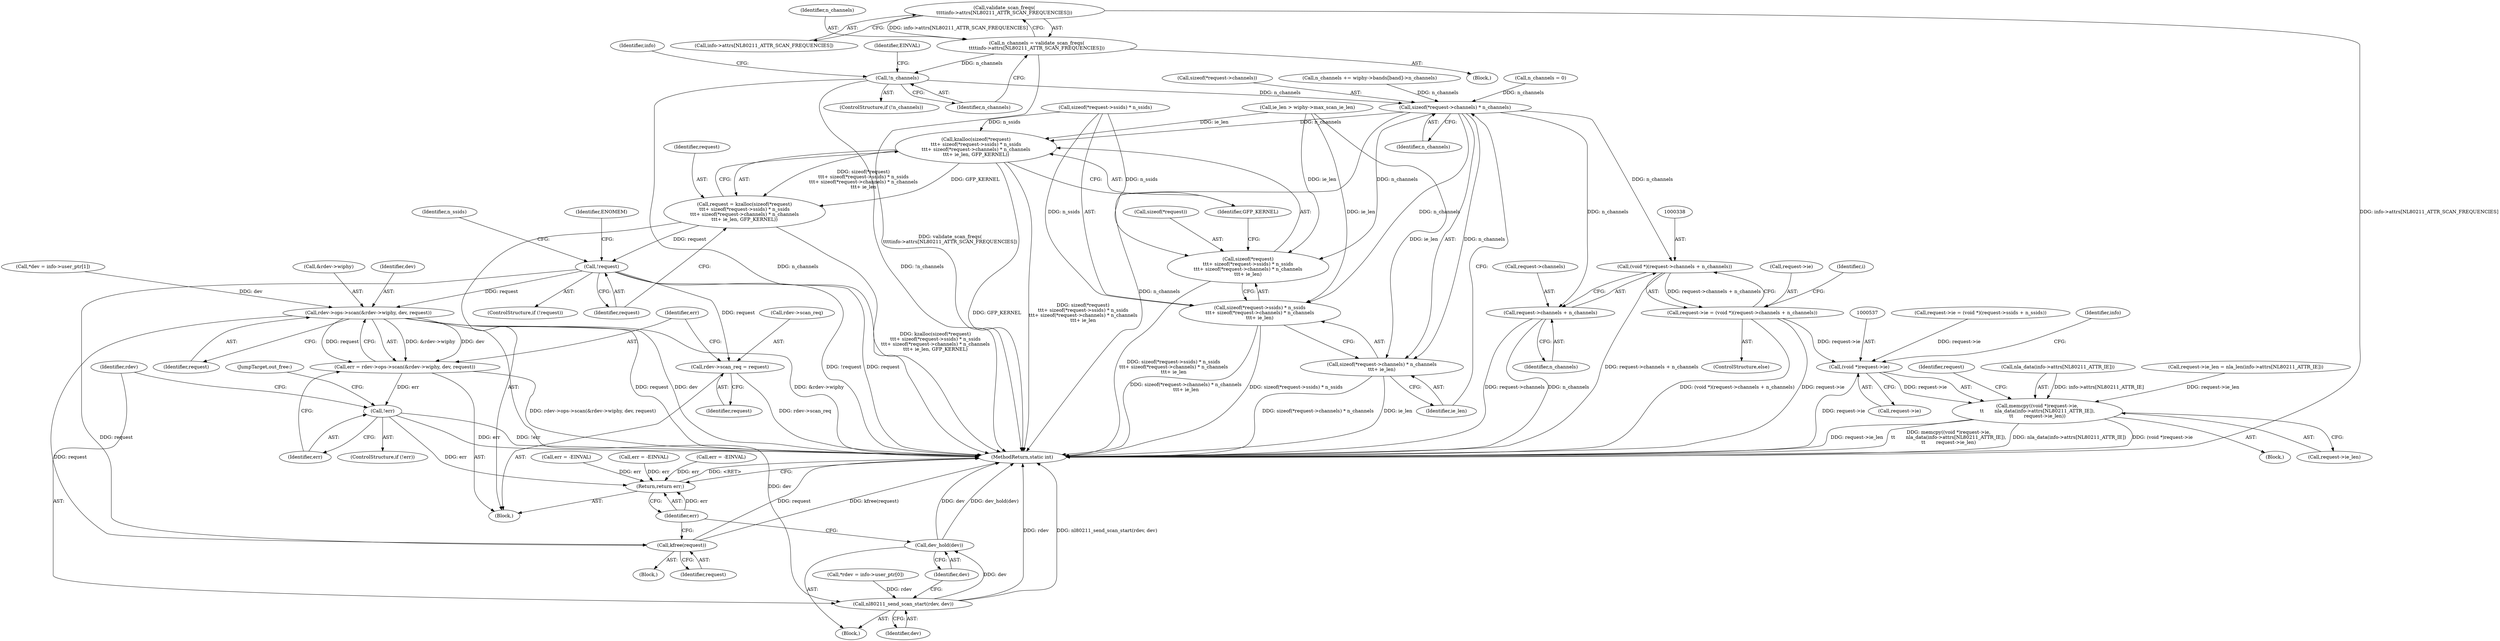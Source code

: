 digraph "0_linux_208c72f4fe44fe09577e7975ba0e7fa0278f3d03_0@array" {
"1000179" [label="(Call,validate_scan_freqs(\n\t\t\t\tinfo->attrs[NL80211_ATTR_SCAN_FREQUENCIES]))"];
"1000177" [label="(Call,n_channels = validate_scan_freqs(\n\t\t\t\tinfo->attrs[NL80211_ATTR_SCAN_FREQUENCIES]))"];
"1000186" [label="(Call,!n_channels)"];
"1000280" [label="(Call,sizeof(*request->channels) * n_channels)"];
"1000266" [label="(Call,kzalloc(sizeof(*request)\n\t\t\t+ sizeof(*request->ssids) * n_ssids\n\t\t\t+ sizeof(*request->channels) * n_channels\n\t\t\t+ ie_len, GFP_KERNEL))"];
"1000264" [label="(Call,request = kzalloc(sizeof(*request)\n\t\t\t+ sizeof(*request->ssids) * n_ssids\n\t\t\t+ sizeof(*request->channels) * n_channels\n\t\t\t+ ie_len, GFP_KERNEL))"];
"1000290" [label="(Call,!request)"];
"1000563" [label="(Call,rdev->scan_req = request)"];
"1000570" [label="(Call,rdev->ops->scan(&rdev->wiphy, dev, request))"];
"1000568" [label="(Call,err = rdev->ops->scan(&rdev->wiphy, dev, request))"];
"1000578" [label="(Call,!err)"];
"1000596" [label="(Return,return err;)"];
"1000581" [label="(Call,nl80211_send_scan_start(rdev, dev))"];
"1000584" [label="(Call,dev_hold(dev))"];
"1000594" [label="(Call,kfree(request))"];
"1000267" [label="(Call,sizeof(*request)\n\t\t\t+ sizeof(*request->ssids) * n_ssids\n\t\t\t+ sizeof(*request->channels) * n_channels\n\t\t\t+ ie_len)"];
"1000271" [label="(Call,sizeof(*request->ssids) * n_ssids\n\t\t\t+ sizeof(*request->channels) * n_channels\n\t\t\t+ ie_len)"];
"1000279" [label="(Call,sizeof(*request->channels) * n_channels\n\t\t\t+ ie_len)"];
"1000337" [label="(Call,(void *)(request->channels + n_channels))"];
"1000333" [label="(Call,request->ie = (void *)(request->channels + n_channels))"];
"1000536" [label="(Call,(void *)request->ie)"];
"1000535" [label="(Call,memcpy((void *)request->ie,\n\t\t       nla_data(info->attrs[NL80211_ATTR_IE]),\n\t\t       request->ie_len))"];
"1000339" [label="(Call,request->channels + n_channels)"];
"1000279" [label="(Call,sizeof(*request->channels) * n_channels\n\t\t\t+ ie_len)"];
"1000564" [label="(Call,rdev->scan_req)"];
"1000287" [label="(Identifier,ie_len)"];
"1000597" [label="(Identifier,err)"];
"1000321" [label="(Call,request->ie = (void *)(request->ssids + n_ssids))"];
"1000345" [label="(Identifier,i)"];
"1000570" [label="(Call,rdev->ops->scan(&rdev->wiphy, dev, request))"];
"1000267" [label="(Call,sizeof(*request)\n\t\t\t+ sizeof(*request->ssids) * n_ssids\n\t\t\t+ sizeof(*request->channels) * n_channels\n\t\t\t+ ie_len)"];
"1000281" [label="(Call,sizeof(*request->channels))"];
"1000595" [label="(Identifier,request)"];
"1000186" [label="(Call,!n_channels)"];
"1000334" [label="(Call,request->ie)"];
"1000525" [label="(Call,request->ie_len = nla_len(info->attrs[NL80211_ATTR_IE]))"];
"1000177" [label="(Call,n_channels = validate_scan_freqs(\n\t\t\t\tinfo->attrs[NL80211_ATTR_SCAN_FREQUENCIES]))"];
"1000294" [label="(Identifier,ENOMEM)"];
"1000576" [label="(Identifier,request)"];
"1000223" [label="(Identifier,info)"];
"1000256" [label="(Call,ie_len > wiphy->max_scan_ie_len)"];
"1000291" [label="(Identifier,request)"];
"1000577" [label="(ControlStructure,if (!err))"];
"1000584" [label="(Call,dev_hold(dev))"];
"1000332" [label="(ControlStructure,else)"];
"1000552" [label="(Identifier,request)"];
"1000180" [label="(Call,info->attrs[NL80211_ATTR_SCAN_FREQUENCIES])"];
"1000286" [label="(Identifier,n_channels)"];
"1000535" [label="(Call,memcpy((void *)request->ie,\n\t\t       nla_data(info->attrs[NL80211_ATTR_IE]),\n\t\t       request->ie_len))"];
"1000340" [label="(Call,request->channels)"];
"1000190" [label="(Identifier,EINVAL)"];
"1000596" [label="(Return,return err;)"];
"1000538" [label="(Call,request->ie)"];
"1000337" [label="(Call,(void *)(request->channels + n_channels))"];
"1000271" [label="(Call,sizeof(*request->ssids) * n_ssids\n\t\t\t+ sizeof(*request->channels) * n_channels\n\t\t\t+ ie_len)"];
"1000290" [label="(Call,!request)"];
"1000457" [label="(Call,err = -EINVAL)"];
"1000108" [label="(Call,*rdev = info->user_ptr[0])"];
"1000575" [label="(Identifier,dev)"];
"1000289" [label="(ControlStructure,if (!request))"];
"1000536" [label="(Call,(void *)request->ie)"];
"1000264" [label="(Call,request = kzalloc(sizeof(*request)\n\t\t\t+ sizeof(*request->ssids) * n_ssids\n\t\t\t+ sizeof(*request->channels) * n_channels\n\t\t\t+ ie_len, GFP_KERNEL))"];
"1000211" [label="(Call,n_channels += wiphy->bands[band]->n_channels)"];
"1000178" [label="(Identifier,n_channels)"];
"1000266" [label="(Call,kzalloc(sizeof(*request)\n\t\t\t+ sizeof(*request->ssids) * n_ssids\n\t\t\t+ sizeof(*request->channels) * n_channels\n\t\t\t+ ie_len, GFP_KERNEL))"];
"1000567" [label="(Identifier,request)"];
"1000489" [label="(Call,err = -EINVAL)"];
"1000187" [label="(Identifier,n_channels)"];
"1000544" [label="(Identifier,info)"];
"1000265" [label="(Identifier,request)"];
"1000541" [label="(Call,nla_data(info->attrs[NL80211_ATTR_IE]))"];
"1000588" [label="(JumpTarget,out_free:)"];
"1000106" [label="(Block,)"];
"1000580" [label="(Block,)"];
"1000563" [label="(Call,rdev->scan_req = request)"];
"1000587" [label="(Block,)"];
"1000116" [label="(Call,*dev = info->user_ptr[1])"];
"1000578" [label="(Call,!err)"];
"1000272" [label="(Call,sizeof(*request->ssids) * n_ssids)"];
"1000268" [label="(Call,sizeof(*request))"];
"1000179" [label="(Call,validate_scan_freqs(\n\t\t\t\tinfo->attrs[NL80211_ATTR_SCAN_FREQUENCIES]))"];
"1000585" [label="(Identifier,dev)"];
"1000176" [label="(Block,)"];
"1000288" [label="(Identifier,GFP_KERNEL)"];
"1000280" [label="(Call,sizeof(*request->channels) * n_channels)"];
"1000598" [label="(MethodReturn,static int)"];
"1000571" [label="(Call,&rdev->wiphy)"];
"1000524" [label="(Block,)"];
"1000333" [label="(Call,request->ie = (void *)(request->channels + n_channels))"];
"1000583" [label="(Identifier,dev)"];
"1000547" [label="(Call,request->ie_len)"];
"1000339" [label="(Call,request->channels + n_channels)"];
"1000343" [label="(Identifier,n_channels)"];
"1000185" [label="(ControlStructure,if (!n_channels))"];
"1000581" [label="(Call,nl80211_send_scan_start(rdev, dev))"];
"1000193" [label="(Call,n_channels = 0)"];
"1000579" [label="(Identifier,err)"];
"1000568" [label="(Call,err = rdev->ops->scan(&rdev->wiphy, dev, request))"];
"1000582" [label="(Identifier,rdev)"];
"1000366" [label="(Call,err = -EINVAL)"];
"1000569" [label="(Identifier,err)"];
"1000296" [label="(Identifier,n_ssids)"];
"1000594" [label="(Call,kfree(request))"];
"1000179" -> "1000177"  [label="AST: "];
"1000179" -> "1000180"  [label="CFG: "];
"1000180" -> "1000179"  [label="AST: "];
"1000177" -> "1000179"  [label="CFG: "];
"1000179" -> "1000598"  [label="DDG: info->attrs[NL80211_ATTR_SCAN_FREQUENCIES]"];
"1000179" -> "1000177"  [label="DDG: info->attrs[NL80211_ATTR_SCAN_FREQUENCIES]"];
"1000177" -> "1000176"  [label="AST: "];
"1000178" -> "1000177"  [label="AST: "];
"1000187" -> "1000177"  [label="CFG: "];
"1000177" -> "1000598"  [label="DDG: validate_scan_freqs(\n\t\t\t\tinfo->attrs[NL80211_ATTR_SCAN_FREQUENCIES])"];
"1000177" -> "1000186"  [label="DDG: n_channels"];
"1000186" -> "1000185"  [label="AST: "];
"1000186" -> "1000187"  [label="CFG: "];
"1000187" -> "1000186"  [label="AST: "];
"1000190" -> "1000186"  [label="CFG: "];
"1000223" -> "1000186"  [label="CFG: "];
"1000186" -> "1000598"  [label="DDG: !n_channels"];
"1000186" -> "1000598"  [label="DDG: n_channels"];
"1000186" -> "1000280"  [label="DDG: n_channels"];
"1000280" -> "1000279"  [label="AST: "];
"1000280" -> "1000286"  [label="CFG: "];
"1000281" -> "1000280"  [label="AST: "];
"1000286" -> "1000280"  [label="AST: "];
"1000287" -> "1000280"  [label="CFG: "];
"1000280" -> "1000598"  [label="DDG: n_channels"];
"1000280" -> "1000266"  [label="DDG: n_channels"];
"1000280" -> "1000267"  [label="DDG: n_channels"];
"1000280" -> "1000271"  [label="DDG: n_channels"];
"1000280" -> "1000279"  [label="DDG: n_channels"];
"1000193" -> "1000280"  [label="DDG: n_channels"];
"1000211" -> "1000280"  [label="DDG: n_channels"];
"1000280" -> "1000337"  [label="DDG: n_channels"];
"1000280" -> "1000339"  [label="DDG: n_channels"];
"1000266" -> "1000264"  [label="AST: "];
"1000266" -> "1000288"  [label="CFG: "];
"1000267" -> "1000266"  [label="AST: "];
"1000288" -> "1000266"  [label="AST: "];
"1000264" -> "1000266"  [label="CFG: "];
"1000266" -> "1000598"  [label="DDG: sizeof(*request)\n\t\t\t+ sizeof(*request->ssids) * n_ssids\n\t\t\t+ sizeof(*request->channels) * n_channels\n\t\t\t+ ie_len"];
"1000266" -> "1000598"  [label="DDG: GFP_KERNEL"];
"1000266" -> "1000264"  [label="DDG: sizeof(*request)\n\t\t\t+ sizeof(*request->ssids) * n_ssids\n\t\t\t+ sizeof(*request->channels) * n_channels\n\t\t\t+ ie_len"];
"1000266" -> "1000264"  [label="DDG: GFP_KERNEL"];
"1000272" -> "1000266"  [label="DDG: n_ssids"];
"1000256" -> "1000266"  [label="DDG: ie_len"];
"1000264" -> "1000106"  [label="AST: "];
"1000265" -> "1000264"  [label="AST: "];
"1000291" -> "1000264"  [label="CFG: "];
"1000264" -> "1000598"  [label="DDG: kzalloc(sizeof(*request)\n\t\t\t+ sizeof(*request->ssids) * n_ssids\n\t\t\t+ sizeof(*request->channels) * n_channels\n\t\t\t+ ie_len, GFP_KERNEL)"];
"1000264" -> "1000290"  [label="DDG: request"];
"1000290" -> "1000289"  [label="AST: "];
"1000290" -> "1000291"  [label="CFG: "];
"1000291" -> "1000290"  [label="AST: "];
"1000294" -> "1000290"  [label="CFG: "];
"1000296" -> "1000290"  [label="CFG: "];
"1000290" -> "1000598"  [label="DDG: request"];
"1000290" -> "1000598"  [label="DDG: !request"];
"1000290" -> "1000563"  [label="DDG: request"];
"1000290" -> "1000570"  [label="DDG: request"];
"1000290" -> "1000594"  [label="DDG: request"];
"1000563" -> "1000106"  [label="AST: "];
"1000563" -> "1000567"  [label="CFG: "];
"1000564" -> "1000563"  [label="AST: "];
"1000567" -> "1000563"  [label="AST: "];
"1000569" -> "1000563"  [label="CFG: "];
"1000563" -> "1000598"  [label="DDG: rdev->scan_req"];
"1000570" -> "1000568"  [label="AST: "];
"1000570" -> "1000576"  [label="CFG: "];
"1000571" -> "1000570"  [label="AST: "];
"1000575" -> "1000570"  [label="AST: "];
"1000576" -> "1000570"  [label="AST: "];
"1000568" -> "1000570"  [label="CFG: "];
"1000570" -> "1000598"  [label="DDG: dev"];
"1000570" -> "1000598"  [label="DDG: &rdev->wiphy"];
"1000570" -> "1000598"  [label="DDG: request"];
"1000570" -> "1000568"  [label="DDG: &rdev->wiphy"];
"1000570" -> "1000568"  [label="DDG: dev"];
"1000570" -> "1000568"  [label="DDG: request"];
"1000116" -> "1000570"  [label="DDG: dev"];
"1000570" -> "1000581"  [label="DDG: dev"];
"1000570" -> "1000594"  [label="DDG: request"];
"1000568" -> "1000106"  [label="AST: "];
"1000569" -> "1000568"  [label="AST: "];
"1000579" -> "1000568"  [label="CFG: "];
"1000568" -> "1000598"  [label="DDG: rdev->ops->scan(&rdev->wiphy, dev, request)"];
"1000568" -> "1000578"  [label="DDG: err"];
"1000578" -> "1000577"  [label="AST: "];
"1000578" -> "1000579"  [label="CFG: "];
"1000579" -> "1000578"  [label="AST: "];
"1000582" -> "1000578"  [label="CFG: "];
"1000588" -> "1000578"  [label="CFG: "];
"1000578" -> "1000598"  [label="DDG: err"];
"1000578" -> "1000598"  [label="DDG: !err"];
"1000578" -> "1000596"  [label="DDG: err"];
"1000596" -> "1000106"  [label="AST: "];
"1000596" -> "1000597"  [label="CFG: "];
"1000597" -> "1000596"  [label="AST: "];
"1000598" -> "1000596"  [label="CFG: "];
"1000596" -> "1000598"  [label="DDG: <RET>"];
"1000597" -> "1000596"  [label="DDG: err"];
"1000366" -> "1000596"  [label="DDG: err"];
"1000489" -> "1000596"  [label="DDG: err"];
"1000457" -> "1000596"  [label="DDG: err"];
"1000581" -> "1000580"  [label="AST: "];
"1000581" -> "1000583"  [label="CFG: "];
"1000582" -> "1000581"  [label="AST: "];
"1000583" -> "1000581"  [label="AST: "];
"1000585" -> "1000581"  [label="CFG: "];
"1000581" -> "1000598"  [label="DDG: rdev"];
"1000581" -> "1000598"  [label="DDG: nl80211_send_scan_start(rdev, dev)"];
"1000108" -> "1000581"  [label="DDG: rdev"];
"1000581" -> "1000584"  [label="DDG: dev"];
"1000584" -> "1000580"  [label="AST: "];
"1000584" -> "1000585"  [label="CFG: "];
"1000585" -> "1000584"  [label="AST: "];
"1000597" -> "1000584"  [label="CFG: "];
"1000584" -> "1000598"  [label="DDG: dev_hold(dev)"];
"1000584" -> "1000598"  [label="DDG: dev"];
"1000594" -> "1000587"  [label="AST: "];
"1000594" -> "1000595"  [label="CFG: "];
"1000595" -> "1000594"  [label="AST: "];
"1000597" -> "1000594"  [label="CFG: "];
"1000594" -> "1000598"  [label="DDG: request"];
"1000594" -> "1000598"  [label="DDG: kfree(request)"];
"1000267" -> "1000271"  [label="CFG: "];
"1000268" -> "1000267"  [label="AST: "];
"1000271" -> "1000267"  [label="AST: "];
"1000288" -> "1000267"  [label="CFG: "];
"1000267" -> "1000598"  [label="DDG: sizeof(*request->ssids) * n_ssids\n\t\t\t+ sizeof(*request->channels) * n_channels\n\t\t\t+ ie_len"];
"1000272" -> "1000267"  [label="DDG: n_ssids"];
"1000256" -> "1000267"  [label="DDG: ie_len"];
"1000271" -> "1000279"  [label="CFG: "];
"1000272" -> "1000271"  [label="AST: "];
"1000279" -> "1000271"  [label="AST: "];
"1000271" -> "1000598"  [label="DDG: sizeof(*request->ssids) * n_ssids"];
"1000271" -> "1000598"  [label="DDG: sizeof(*request->channels) * n_channels\n\t\t\t+ ie_len"];
"1000272" -> "1000271"  [label="DDG: n_ssids"];
"1000256" -> "1000271"  [label="DDG: ie_len"];
"1000279" -> "1000287"  [label="CFG: "];
"1000287" -> "1000279"  [label="AST: "];
"1000279" -> "1000598"  [label="DDG: sizeof(*request->channels) * n_channels"];
"1000279" -> "1000598"  [label="DDG: ie_len"];
"1000256" -> "1000279"  [label="DDG: ie_len"];
"1000337" -> "1000333"  [label="AST: "];
"1000337" -> "1000339"  [label="CFG: "];
"1000338" -> "1000337"  [label="AST: "];
"1000339" -> "1000337"  [label="AST: "];
"1000333" -> "1000337"  [label="CFG: "];
"1000337" -> "1000598"  [label="DDG: request->channels + n_channels"];
"1000337" -> "1000333"  [label="DDG: request->channels + n_channels"];
"1000333" -> "1000332"  [label="AST: "];
"1000334" -> "1000333"  [label="AST: "];
"1000345" -> "1000333"  [label="CFG: "];
"1000333" -> "1000598"  [label="DDG: request->ie"];
"1000333" -> "1000598"  [label="DDG: (void *)(request->channels + n_channels)"];
"1000333" -> "1000536"  [label="DDG: request->ie"];
"1000536" -> "1000535"  [label="AST: "];
"1000536" -> "1000538"  [label="CFG: "];
"1000537" -> "1000536"  [label="AST: "];
"1000538" -> "1000536"  [label="AST: "];
"1000544" -> "1000536"  [label="CFG: "];
"1000536" -> "1000598"  [label="DDG: request->ie"];
"1000536" -> "1000535"  [label="DDG: request->ie"];
"1000321" -> "1000536"  [label="DDG: request->ie"];
"1000535" -> "1000524"  [label="AST: "];
"1000535" -> "1000547"  [label="CFG: "];
"1000541" -> "1000535"  [label="AST: "];
"1000547" -> "1000535"  [label="AST: "];
"1000552" -> "1000535"  [label="CFG: "];
"1000535" -> "1000598"  [label="DDG: (void *)request->ie"];
"1000535" -> "1000598"  [label="DDG: request->ie_len"];
"1000535" -> "1000598"  [label="DDG: memcpy((void *)request->ie,\n\t\t       nla_data(info->attrs[NL80211_ATTR_IE]),\n\t\t       request->ie_len)"];
"1000535" -> "1000598"  [label="DDG: nla_data(info->attrs[NL80211_ATTR_IE])"];
"1000541" -> "1000535"  [label="DDG: info->attrs[NL80211_ATTR_IE]"];
"1000525" -> "1000535"  [label="DDG: request->ie_len"];
"1000339" -> "1000343"  [label="CFG: "];
"1000340" -> "1000339"  [label="AST: "];
"1000343" -> "1000339"  [label="AST: "];
"1000339" -> "1000598"  [label="DDG: n_channels"];
"1000339" -> "1000598"  [label="DDG: request->channels"];
}
